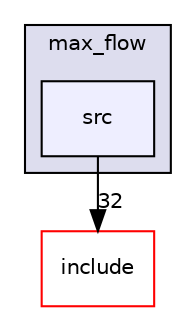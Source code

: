 digraph "/home/vicky/pgrouting/pgrouting/pgrouting/src/max_flow/src" {
  compound=true
  node [ fontsize="10", fontname="Helvetica"];
  edge [ labelfontsize="10", labelfontname="Helvetica"];
  subgraph clusterdir_e097e56f6842ce96d92168705fe95aef {
    graph [ bgcolor="#ddddee", pencolor="black", label="max_flow" fontname="Helvetica", fontsize="10", URL="dir_e097e56f6842ce96d92168705fe95aef.html"]
  dir_415e23306a94801378357d3b872f960d [shape=box, label="src", style="filled", fillcolor="#eeeeff", pencolor="black", URL="dir_415e23306a94801378357d3b872f960d.html"];
  }
  dir_d44c64559bbebec7f509842c48db8b23 [shape=box label="include" fillcolor="white" style="filled" color="red" URL="dir_d44c64559bbebec7f509842c48db8b23.html"];
  dir_415e23306a94801378357d3b872f960d->dir_d44c64559bbebec7f509842c48db8b23 [headlabel="32", labeldistance=1.5 headhref="dir_000067_000000.html"];
}
